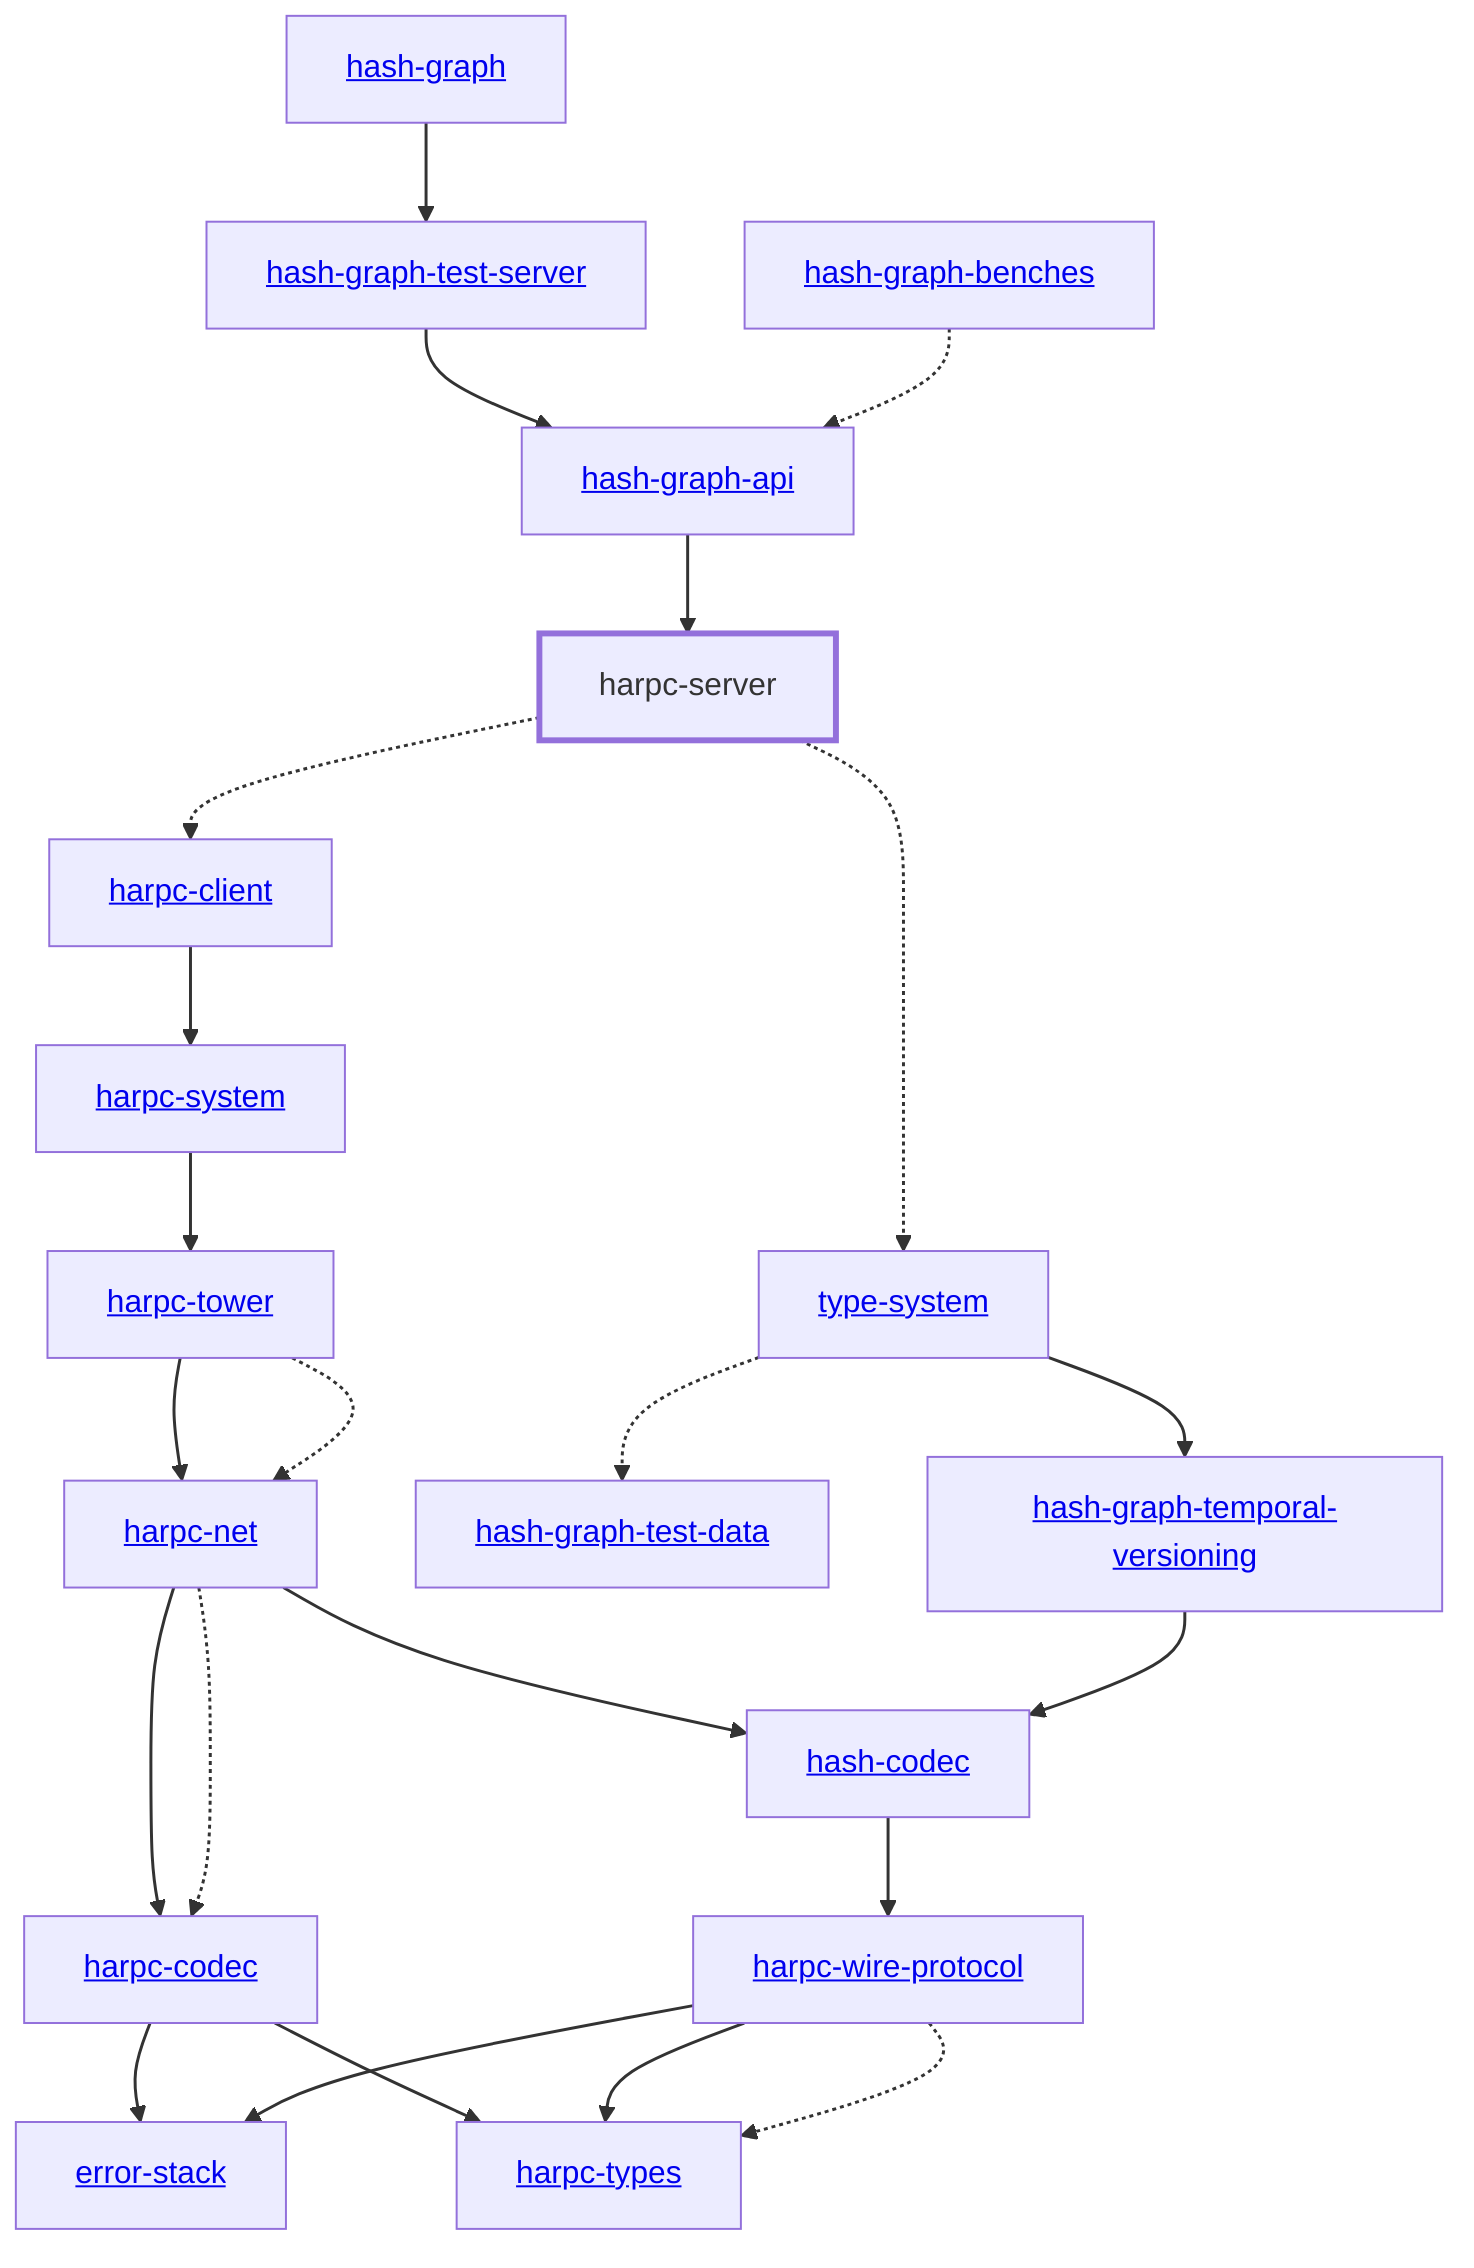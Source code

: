 graph TD
    linkStyle default stroke-width:1.5px
    classDef default stroke-width:1px
    classDef root stroke-width:3px
    classDef dev stroke-width:1px
    classDef build stroke-width:1px
    %% Legend
    %% --> : Normal dependency
    %% -.-> : Dev dependency
    %% ---> : Build dependency
    0[<a href="../hash_codec/index.html">hash-codec</a>]
    1[<a href="../hash_graph/index.html">hash-graph</a>]
    2[<a href="../hash_graph_api/index.html">hash-graph-api</a>]
    3[<a href="../hash_graph_test_server/index.html">hash-graph-test-server</a>]
    4[<a href="../hash_graph_benches/index.html">hash-graph-benches</a>]
    5[<a href="../type_system/index.html">type-system</a>]
    6[<a href="../hash_graph_temporal_versioning/index.html">hash-graph-temporal-versioning</a>]
    7[<a href="../error_stack/index.html">error-stack</a>]
    8[<a href="../hash_graph_test_data/index.html">hash-graph-test-data</a>]
    9[<a href="../harpc_client/index.html">harpc-client</a>]
    10[<a href="../harpc_codec/index.html">harpc-codec</a>]
    11[<a href="../harpc_net/index.html">harpc-net</a>]
    12[harpc-server]
    class 12 root
    13[<a href="../harpc_system/index.html">harpc-system</a>]
    14[<a href="../harpc_tower/index.html">harpc-tower</a>]
    15[<a href="../harpc_types/index.html">harpc-types</a>]
    16[<a href="../harpc_wire_protocol/index.html">harpc-wire-protocol</a>]
    3 --> 2
    5 --> 6
    4 -.-> 2
    5 -.-> 8
    9 --> 13
    10 --> 7
    10 --> 15
    11 --> 10
    11 --> 0
    11 -.-> 10
    12 -.-> 9
    12 -.-> 5
    13 --> 14
    14 --> 11
    14 -.-> 11
    16 --> 7
    16 --> 15
    16 -.-> 15
    0 --> 16
    1 --> 3
    6 --> 0
    2 --> 12